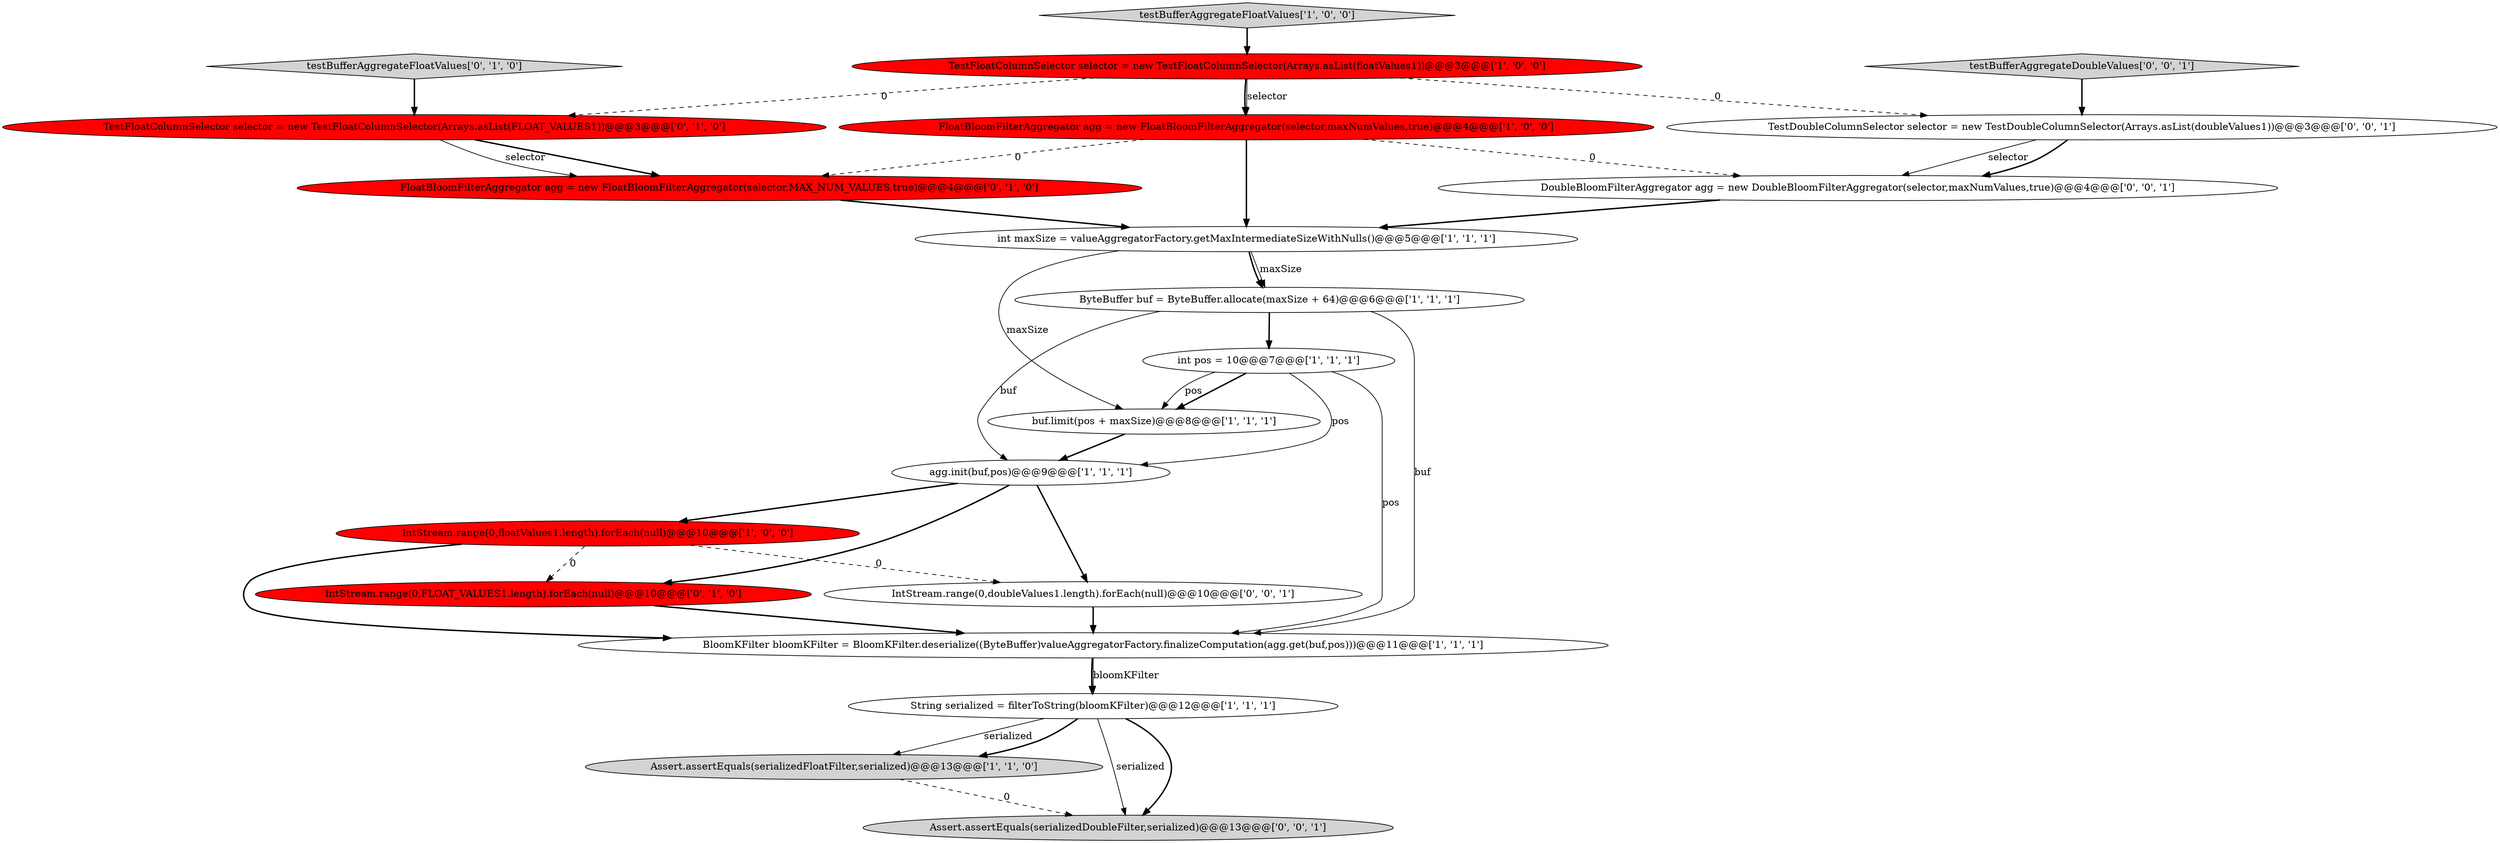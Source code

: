 digraph {
18 [style = filled, label = "TestDoubleColumnSelector selector = new TestDoubleColumnSelector(Arrays.asList(doubleValues1))@@@3@@@['0', '0', '1']", fillcolor = white, shape = ellipse image = "AAA0AAABBB3BBB"];
7 [style = filled, label = "buf.limit(pos + maxSize)@@@8@@@['1', '1', '1']", fillcolor = white, shape = ellipse image = "AAA0AAABBB1BBB"];
2 [style = filled, label = "TestFloatColumnSelector selector = new TestFloatColumnSelector(Arrays.asList(floatValues1))@@@3@@@['1', '0', '0']", fillcolor = red, shape = ellipse image = "AAA1AAABBB1BBB"];
14 [style = filled, label = "FloatBloomFilterAggregator agg = new FloatBloomFilterAggregator(selector,MAX_NUM_VALUES,true)@@@4@@@['0', '1', '0']", fillcolor = red, shape = ellipse image = "AAA1AAABBB2BBB"];
0 [style = filled, label = "BloomKFilter bloomKFilter = BloomKFilter.deserialize((ByteBuffer)valueAggregatorFactory.finalizeComputation(agg.get(buf,pos)))@@@11@@@['1', '1', '1']", fillcolor = white, shape = ellipse image = "AAA0AAABBB1BBB"];
9 [style = filled, label = "int pos = 10@@@7@@@['1', '1', '1']", fillcolor = white, shape = ellipse image = "AAA0AAABBB1BBB"];
17 [style = filled, label = "testBufferAggregateDoubleValues['0', '0', '1']", fillcolor = lightgray, shape = diamond image = "AAA0AAABBB3BBB"];
1 [style = filled, label = "Assert.assertEquals(serializedFloatFilter,serialized)@@@13@@@['1', '1', '0']", fillcolor = lightgray, shape = ellipse image = "AAA0AAABBB1BBB"];
16 [style = filled, label = "DoubleBloomFilterAggregator agg = new DoubleBloomFilterAggregator(selector,maxNumValues,true)@@@4@@@['0', '0', '1']", fillcolor = white, shape = ellipse image = "AAA0AAABBB3BBB"];
11 [style = filled, label = "FloatBloomFilterAggregator agg = new FloatBloomFilterAggregator(selector,maxNumValues,true)@@@4@@@['1', '0', '0']", fillcolor = red, shape = ellipse image = "AAA1AAABBB1BBB"];
6 [style = filled, label = "ByteBuffer buf = ByteBuffer.allocate(maxSize + 64)@@@6@@@['1', '1', '1']", fillcolor = white, shape = ellipse image = "AAA0AAABBB1BBB"];
8 [style = filled, label = "testBufferAggregateFloatValues['1', '0', '0']", fillcolor = lightgray, shape = diamond image = "AAA0AAABBB1BBB"];
10 [style = filled, label = "agg.init(buf,pos)@@@9@@@['1', '1', '1']", fillcolor = white, shape = ellipse image = "AAA0AAABBB1BBB"];
19 [style = filled, label = "IntStream.range(0,doubleValues1.length).forEach(null)@@@10@@@['0', '0', '1']", fillcolor = white, shape = ellipse image = "AAA0AAABBB3BBB"];
12 [style = filled, label = "testBufferAggregateFloatValues['0', '1', '0']", fillcolor = lightgray, shape = diamond image = "AAA0AAABBB2BBB"];
4 [style = filled, label = "String serialized = filterToString(bloomKFilter)@@@12@@@['1', '1', '1']", fillcolor = white, shape = ellipse image = "AAA0AAABBB1BBB"];
15 [style = filled, label = "TestFloatColumnSelector selector = new TestFloatColumnSelector(Arrays.asList(FLOAT_VALUES1))@@@3@@@['0', '1', '0']", fillcolor = red, shape = ellipse image = "AAA1AAABBB2BBB"];
13 [style = filled, label = "IntStream.range(0,FLOAT_VALUES1.length).forEach(null)@@@10@@@['0', '1', '0']", fillcolor = red, shape = ellipse image = "AAA1AAABBB2BBB"];
20 [style = filled, label = "Assert.assertEquals(serializedDoubleFilter,serialized)@@@13@@@['0', '0', '1']", fillcolor = lightgray, shape = ellipse image = "AAA0AAABBB3BBB"];
5 [style = filled, label = "int maxSize = valueAggregatorFactory.getMaxIntermediateSizeWithNulls()@@@5@@@['1', '1', '1']", fillcolor = white, shape = ellipse image = "AAA0AAABBB1BBB"];
3 [style = filled, label = "IntStream.range(0,floatValues1.length).forEach(null)@@@10@@@['1', '0', '0']", fillcolor = red, shape = ellipse image = "AAA1AAABBB1BBB"];
6->10 [style = solid, label="buf"];
15->14 [style = bold, label=""];
4->20 [style = solid, label="serialized"];
7->10 [style = bold, label=""];
11->16 [style = dashed, label="0"];
10->19 [style = bold, label=""];
12->15 [style = bold, label=""];
10->3 [style = bold, label=""];
5->6 [style = solid, label="maxSize"];
18->16 [style = solid, label="selector"];
9->7 [style = bold, label=""];
3->13 [style = dashed, label="0"];
9->0 [style = solid, label="pos"];
3->0 [style = bold, label=""];
19->0 [style = bold, label=""];
3->19 [style = dashed, label="0"];
2->15 [style = dashed, label="0"];
1->20 [style = dashed, label="0"];
5->7 [style = solid, label="maxSize"];
11->5 [style = bold, label=""];
15->14 [style = solid, label="selector"];
5->6 [style = bold, label=""];
8->2 [style = bold, label=""];
2->11 [style = solid, label="selector"];
10->13 [style = bold, label=""];
0->4 [style = bold, label=""];
9->10 [style = solid, label="pos"];
4->1 [style = solid, label="serialized"];
11->14 [style = dashed, label="0"];
4->20 [style = bold, label=""];
2->18 [style = dashed, label="0"];
16->5 [style = bold, label=""];
0->4 [style = solid, label="bloomKFilter"];
9->7 [style = solid, label="pos"];
4->1 [style = bold, label=""];
6->9 [style = bold, label=""];
6->0 [style = solid, label="buf"];
2->11 [style = bold, label=""];
17->18 [style = bold, label=""];
13->0 [style = bold, label=""];
14->5 [style = bold, label=""];
18->16 [style = bold, label=""];
}
